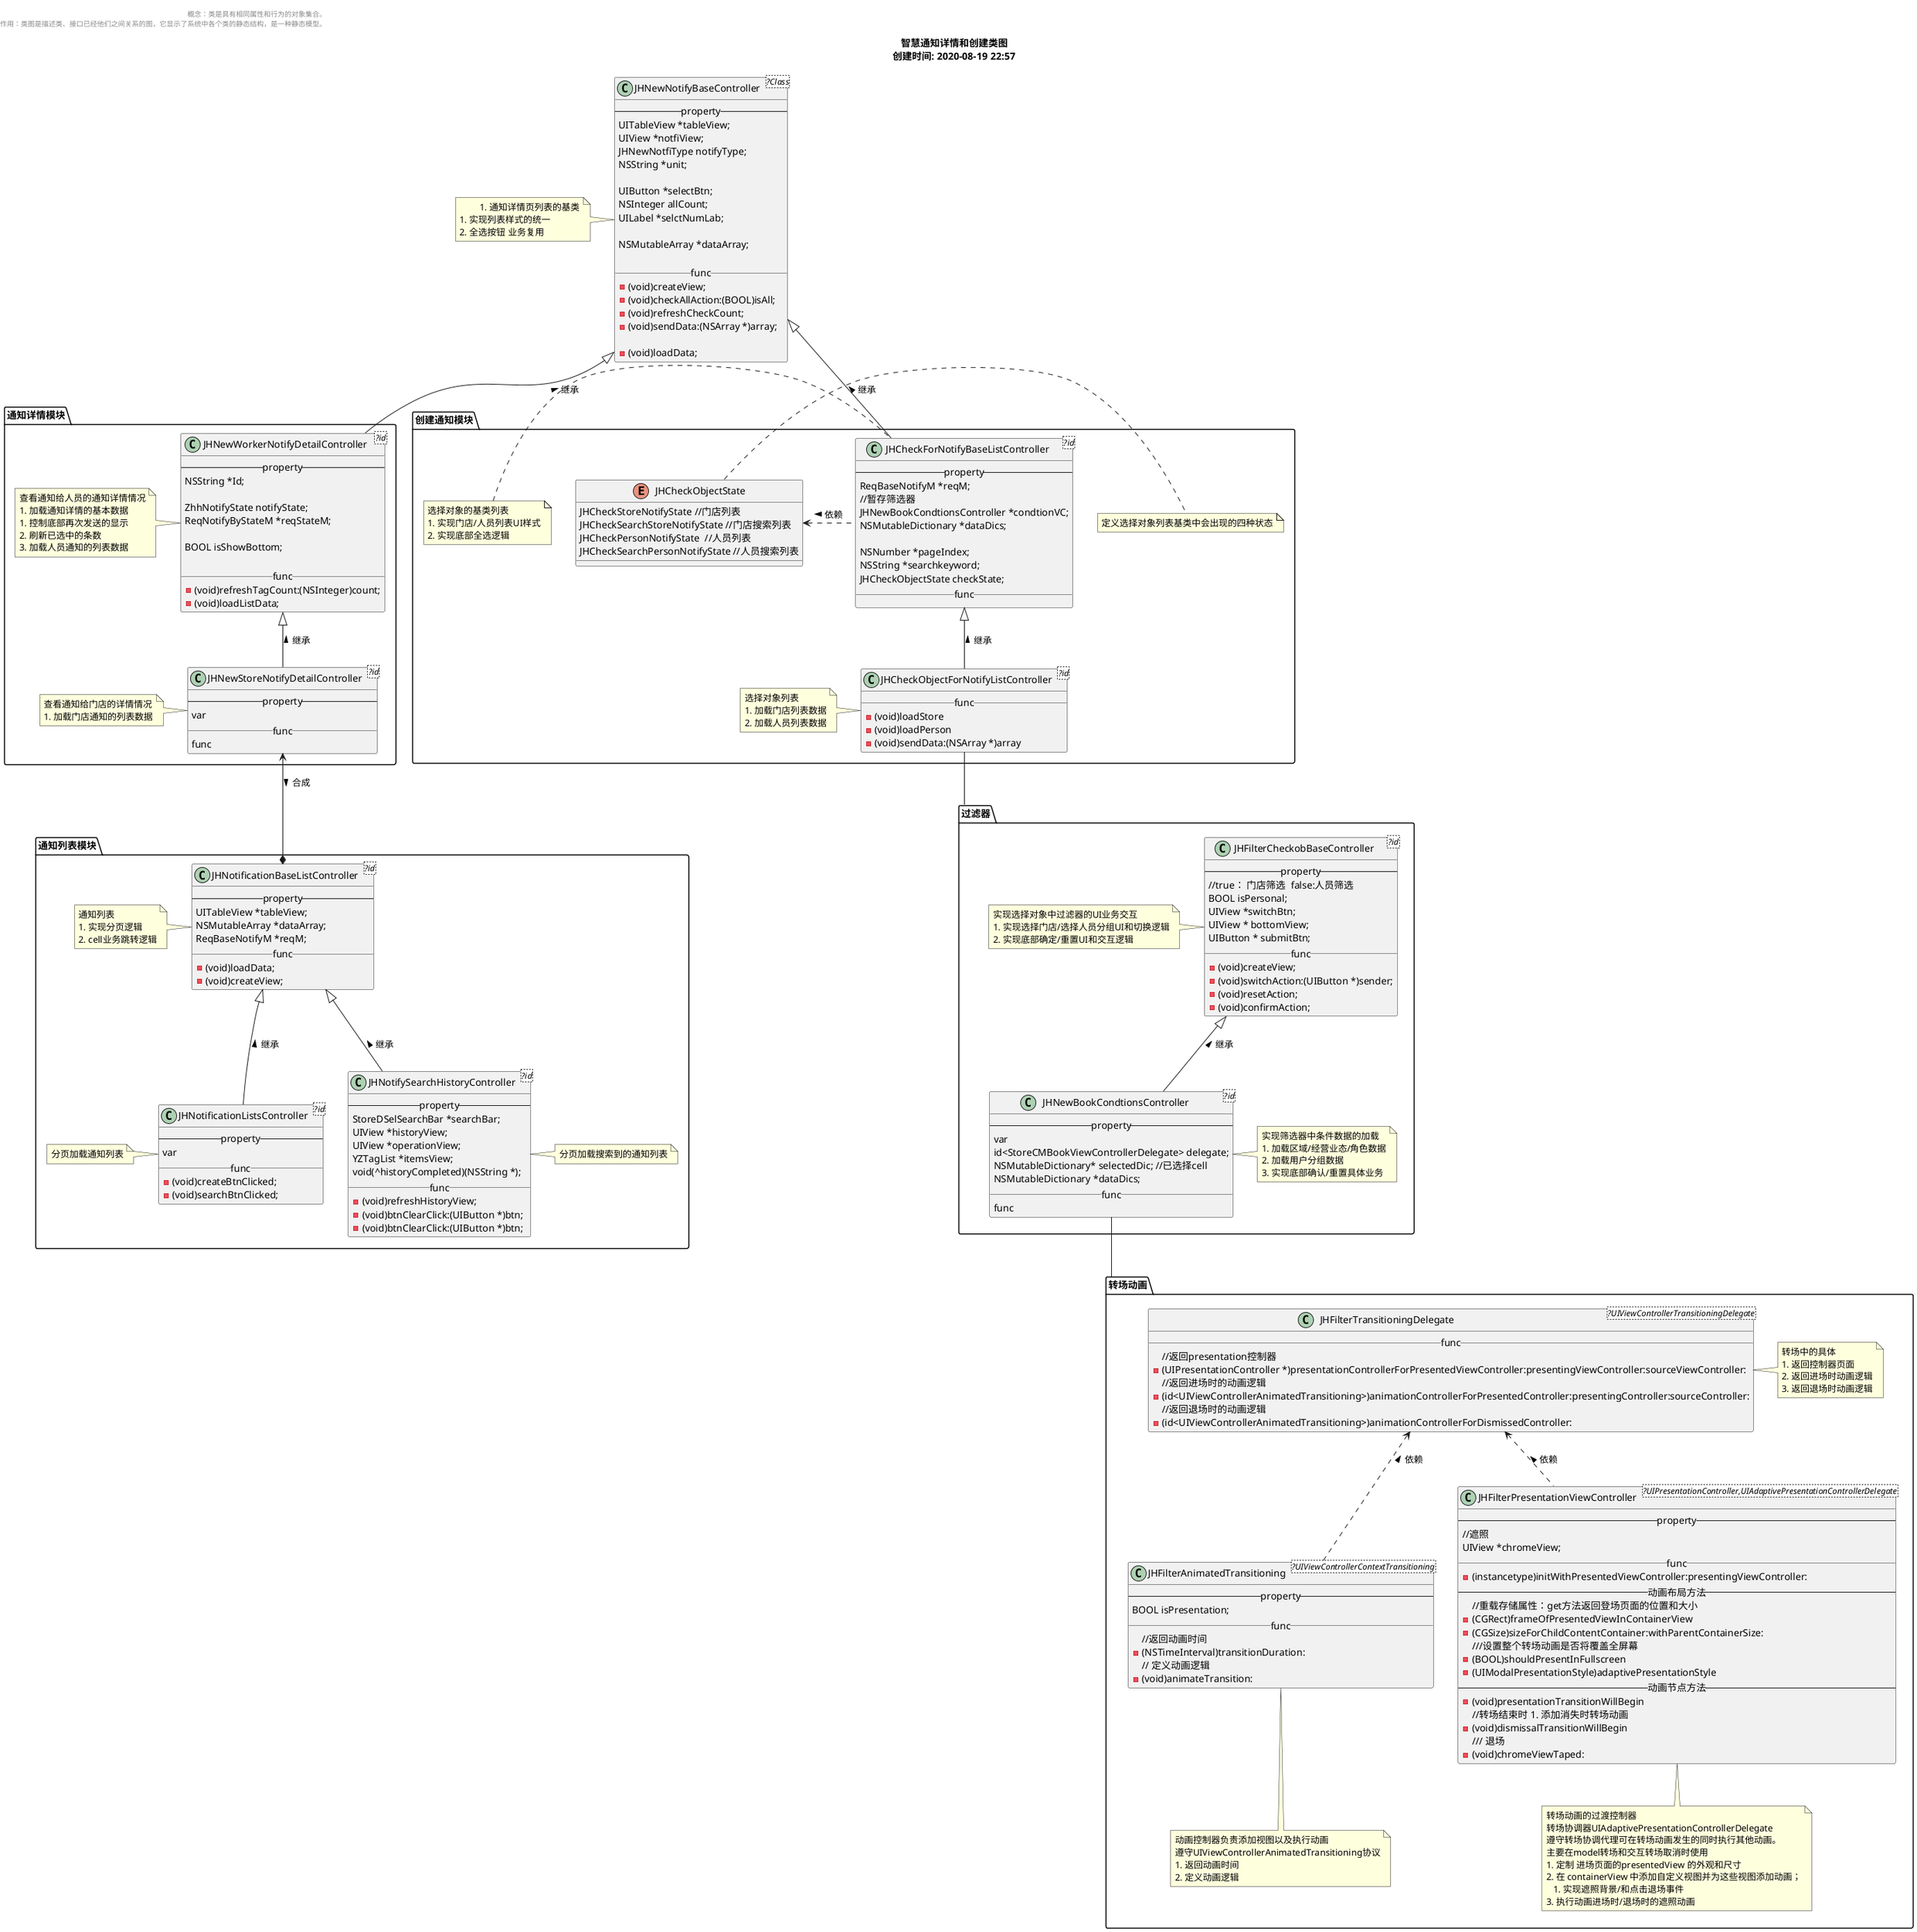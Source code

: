 @startuml
scale 1
page 1x1
title
        智慧通知详情和创建类图
        创建时间: 2020-08-19 22:57
        endtitle
        left header

                概念：类是具有相同属性和行为的对象集合。
                作用：类图是描述类、接口已经他们之间关系的图，它显示了系统中各个类的静态结构，是一种静态模型。
        endheader

        'type:package，node，folder，frame，cloud，database
        folder "通知列表模块" as list{
                class "JHNotificationBaseListController" as listbase <?id> {
                        -- property --
                        UITableView *tableView;
                        NSMutableArray *dataArray;
                        ReqBaseNotifyM *reqM;
                        __func__
                        -(void)loadData;
                        -(void)createView;
                }
                class "JHNotificationListsController" as listnotify <?id> {
                        -- property --
                        var
                        __func__
                        -(void)createBtnClicked;
                        -(void)searchBtnClicked;
                }

                class "JHNotifySearchHistoryController" as history <?id> {
                        -- property --
                        StoreDSelSearchBar *searchBar;
                        UIView *historyView;
                        UIView *operationView;
                        YZTagList *itemsView;
                        void(^historyCompleted)(NSString *);
                        __func__
                        -(void)refreshHistoryView;
                        - (void)btnClearClick:(UIButton *)btn;
                        - (void)btnClearClick:(UIButton *)btn;
                }
                note left of listbase
                        通知列表
                        1. 实现分页逻辑
                        2. cell业务跳转逻辑
                end note
                note left of listnotify
                        分页加载通知列表
                end note
                note right of history
                        分页加载搜索到的通知列表
                end note

                listbase <|-- listnotify:继承 <
                listbase <|-- history:继承 <

        }
        class "JHNewNotifyBaseController" as detailbase <?Class> {
                -- property --
                UITableView *tableView;
                UIView *notfiView;
                JHNewNotfiType notifyType;
                NSString *unit;

                UIButton *selectBtn;
                NSInteger allCount;
                UILabel *selctNumLab;

                NSMutableArray *dataArray;

                __func__
                -(void)createView;
                -(void)checkAllAction:(BOOL)isAll;
                -(void)refreshCheckCount;
                -(void)sendData:(NSArray *)array;

                -(void)loadData;
        }
        note left of detailbase
                ### 通知详情页列表的基类
                1. 实现列表样式的统一
                2. 全选按钮 业务复用
        end note

        folder "通知详情模块" as detail{
                class "JHNewWorkerNotifyDetailController" as persondetail <?id> {
                        -- property --
                        NSString *Id;

                        ZhhNotifyState notifyState;
                        ReqNotifyByStateM *reqStateM;

                        BOOL isShowBottom;

                        __func__
                        -(void)refreshTagCount:(NSInteger)count;
                        -(void)loadListData;
                }
                class "JHNewStoreNotifyDetailController" as storedetail <?id> {
                        -- property --
                        var
                        __func__
                        func
                }
                note left of persondetail
                        查看通知给人员的通知详情情况
                        1. 加载通知详情的基本数据
                        1. 控制底部再次发送的显示
                        2. 刷新已选中的条数
                        3. 加载人员通知的列表数据
                end note

                note left of storedetail
                        查看通知给门店的详情情况
                        1. 加载门店通知的列表数据
                end note


                detailbase <|-- persondetail:继承 <
                persondetail <|-- storedetail:继承 <
        }
        folder "创建通知模块" as createNotify{
                enum "JHCheckObjectState" as checkobstate {
                        JHCheckStoreNotifyState //门店列表
                        JHCheckSearchStoreNotifyState //门店搜索列表
                        JHCheckPersonNotifyState  //人员列表
                        JHCheckSearchPersonNotifyState //人员搜索列表
                }
                class "JHCheckForNotifyBaseListController" as selectbase <?id> {
                        -- property --
                        ReqBaseNotifyM *reqM;
                        //暂存筛选器
                        JHNewBookCondtionsController *condtionVC;
                        NSMutableDictionary *dataDics;

                        NSNumber *pageIndex;
                        NSString *searchkeyword;
                        JHCheckObjectState checkState;
                        __func__
                }
                class "JHCheckObjectForNotifyListController" as selectperson <?id> {
                        __func__
                        -(void)loadStore
                        -(void)loadPerson
                        -(void)sendData:(NSArray *)array
                }
                note right of checkobstate
                        定义选择对象列表基类中会出现的四种状态
                end note
                note left of selectbase
                        选择对象的基类列表
                        1. 实现门店/人员列表UI样式
                        2. 实现底部全选逻辑
                end note
                note left of selectperson
                        选择对象列表
                        1. 加载门店列表数据
                        2. 加载人员列表数据
                end note

                detailbase <|-- selectbase:继承 <
                selectbase <|-- selectperson:继承 <
                checkobstate <.right. selectbase:依赖 <

        }
        folder "过滤器" as filter{
                class "JHFilterCheckobBaseController" as filterbase <?id> {
                        -- property --
                        //true： 门店筛选  false:人员筛选
                        BOOL isPersonal;
                        UIView *switchBtn;
                        UIView * bottomView;
                        UIButton * submitBtn;
                        __func__
                        -(void)createView;
                        -(void)switchAction:(UIButton *)sender;
                        -(void)resetAction;
                        -(void)confirmAction;
                }

                class "JHNewBookCondtionsController" as filterVC <?id> {
                        -- property --
                        var
                        id<StoreCMBookViewControllerDelegate> delegate;
                        NSMutableDictionary* selectedDic; //已选择cell
                        NSMutableDictionary *dataDics;
                        __func__
                        func
                }
                note left of filterbase
                        实现选择对象中过滤器的UI业务交互
                        1. 实现选择门店/选择人员分组UI和切换逻辑
                        2. 实现底部确定/重置UI和交互逻辑
                end note
                note right of filterVC
                        实现筛选器中条件数据的加载
                        1. 加载区域/经营业态/角色数据
                        2. 加载用户分组数据
                        3. 实现底部确认/重置具体业务
                end note

                filterbase <|-down- filterVC:继承 <
        }
        folder "转场动画" as animate{
                class "JHFilterAnimatedTransitioning" as transition <?UIViewControllerContextTransitioning> {
                        --property--
                        BOOL isPresentation;
                        __func__
                        //返回动画时间
                        -(NSTimeInterval)transitionDuration:
                        // 定义动画逻辑
                        -(void)animateTransition:
                }
                class "JHFilterTransitioningDelegate" as delegate <?UIViewControllerTransitioningDelegate> {
                        __func__
                        //返回presentation控制器
                        -(UIPresentationController *)presentationControllerForPresentedViewController:presentingViewController:sourceViewController:
                        //返回进场时的动画逻辑
                        -(id<UIViewControllerAnimatedTransitioning>)animationControllerForPresentedController:presentingController:sourceController:
                        //返回退场时的动画逻辑
                        -(id<UIViewControllerAnimatedTransitioning>)animationControllerForDismissedController:
                }
                class "JHFilterPresentationViewController" as presentation <?UIPresentationController,UIAdaptivePresentationControllerDelegate> {
                        -- property --
                        //遮照
                        UIView *chromeView;
                        __func__
                        -(instancetype)initWithPresentedViewController:presentingViewController:
                        --动画布局方法--
                        //重载存储属性：get方法返回登场页面的位置和大小
                        - (CGRect)frameOfPresentedViewInContainerView
                        -(CGSize)sizeForChildContentContainer:withParentContainerSize:
                        ///设置整个转场动画是否将覆盖全屏幕
                        -(BOOL)shouldPresentInFullscreen
                        - (UIModalPresentationStyle)adaptivePresentationStyle
                        -- 动画节点方法 --
                        -(void)presentationTransitionWillBegin
                        //转场结束时 1. 添加消失时转场动画
                        -(void)dismissalTransitionWillBegin
                        /// 退场
                        -(void)chromeViewTaped:
                }
                note bottom of transition
                        动画控制器负责添加视图以及执行动画
                        遵守UIViewControllerAnimatedTransitioning协议
                        1. 返回动画时间
                        2. 定义动画逻辑
                end note
                note right of delegate
                        转场中的具体
                        1. 返回控制器页面
                        2. 返回进场时动画逻辑
                        3. 返回退场时动画逻辑
                end note
                note bottom of presentation
                        转场动画的过渡控制器
                        转场协调器UIAdaptivePresentationControllerDelegate
                        遵守转场协调代理可在转场动画发生的同时执行其他动画。
                        主要在model转场和交互转场取消时使用
                        1. 定制 进场页面的presentedView 的外观和尺寸
                        2. 在 containerView 中添加自定义视图并为这些视图添加动画；
                           1. 实现遮照背景/和点击退场事件
                        3. 执行动画进场时/退场时的遮照动画
                end note

                delegate <.. transition:依赖 <
                delegate <.. presentation:依赖 <
        }

        storedetail <--* listbase:合成 >
        selectperson -- filter
        animate -up- filterVC
        @enduml
